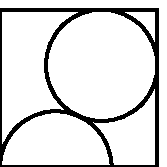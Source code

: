 % raiodoscirculos.mp
% L. Nobre G.
% 2014

beginfig(1);
  numeric u, r, p;
  u = 2cm;
  r = 2/(3+sqrt(7));
  p = u/40;
  pen mypen;
  mypen = pencircle scaled p;
  drawoptions( withpen mypen );
  path mysquare, halcir, fulcir;
  mysquare = origin--right--(right+up)--up--cycle;
  halcir = halfcircle scaled 2r shifted (r*right);
  fulcir = fullcircle scaled 2r shifted ((1-r)*(right+up));
  draw mysquare scaled u;
  draw halcir scaled u;
  draw fulcir scaled u;
endfig;

beginfig(2);
  drawoptions( withpen mypen );
  draw mysquare scaled u;
  r := (sqrt(5)-1)/2;
  halcir := halfcircle shifted (right/2);
  draw halcir scaled u;
  path quarcirc;
  quarcirc = (halfcircle cutafter (origin--up)) rotated 180;
  draw quarcirc scaled 2r shifted (right+up) scaled u;
endfig;

beginfig(3);
  drawoptions( withpen mypen );
  draw mysquare scaled u;
  draw halcir scaled u;
  r := 2-sqrt(3);
  draw fullcircle scaled 2r shifted ((1-r)*(right+up)) scaled u;
endfig;

beginfig(4);
  drawoptions( withpen mypen );
  draw mysquare scaled u;
  draw halcir scaled u;
  r := 1/3;
  path secondhalfcircle;
  secondhalfcircle = halfcircle scaled 2r rotated 90 shifted (1,1-r);
  draw secondhalfcircle scaled u;
endfig;

beginfig(5);
  drawoptions( withpen mypen );
  draw mysquare scaled u;
  r := sqrt(2)-1;
  draw quarcirc scaled 2 shifted (right+up) scaled u;
  draw quarcirc rotated 180 scaled (2r*u);
endfig;

beginfig(6);
  drawoptions( withpen mypen );
  draw mysquare scaled u;
  r := 1/4;
  halcir := halfcircle scaled 0.5 shifted (r*right);
  draw halcir scaled u;
  draw quarcirc scaled 2 shifted (right+up) scaled u;
endfig;

beginfig(7);
  drawoptions( withpen mypen );
  path thisquare;
  thisquare = mysquare scaled u;
  draw thisquare;
  r := (sqrt(7)-1)/3;
  halcir := (halfcircle scaled 2r shifted (r*right)) cutbefore mysquare;
  draw halcir scaled u;
  draw quarcirc scaled 2r shifted (right+up) scaled u;
endfig;

beginfig(8);
  drawoptions( withpen mypen );
  draw mysquare scaled u;
  r := 1/(1+sqrt(2));
  draw quarcirc rotated 180 scaled (2r*u);
  draw fullcircle scaled 2r shifted ((1-r)*(right+up)) scaled u;
endfig;

beginfig(9);
  drawoptions( withpen mypen );
  draw mysquare scaled u;
  r := 1/(1+sqrt(2));
  halcir := halfcircle scaled 2r shifted (r*right);
  draw halcir scaled u;
  secondhalfcircle := halfcircle scaled 2r rotated 90 shifted (1,1-r);
  draw secondhalfcircle scaled u;
endfig;

end.